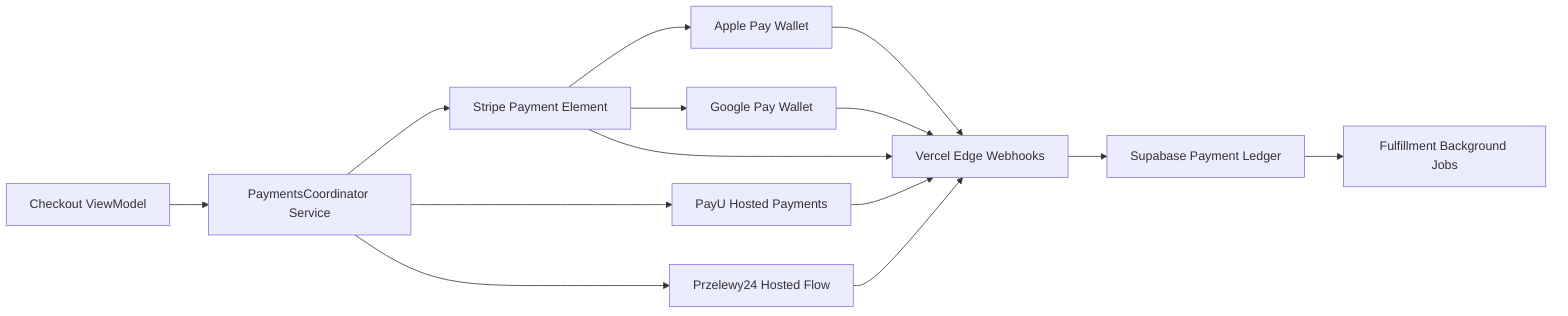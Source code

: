 flowchart LR
    CheckoutUI["Checkout ViewModel"] --> PaymentsCoordinator["PaymentsCoordinator Service"]
    PaymentsCoordinator --> Stripe["Stripe Payment Element"]
    PaymentsCoordinator --> PayU["PayU Hosted Payments"]
    PaymentsCoordinator --> P24["Przelewy24 Hosted Flow"]
    Stripe --> ApplePay["Apple Pay Wallet"]
    Stripe --> GooglePay["Google Pay Wallet"]
    ApplePay --> Webhooks["Vercel Edge Webhooks"]
    GooglePay --> Webhooks
    PayU --> Webhooks
    P24 --> Webhooks
    Stripe --> Webhooks
    Webhooks --> SupabaseLedger["Supabase Payment Ledger"]
    SupabaseLedger --> FulfillmentJobs["Fulfillment Background Jobs"]